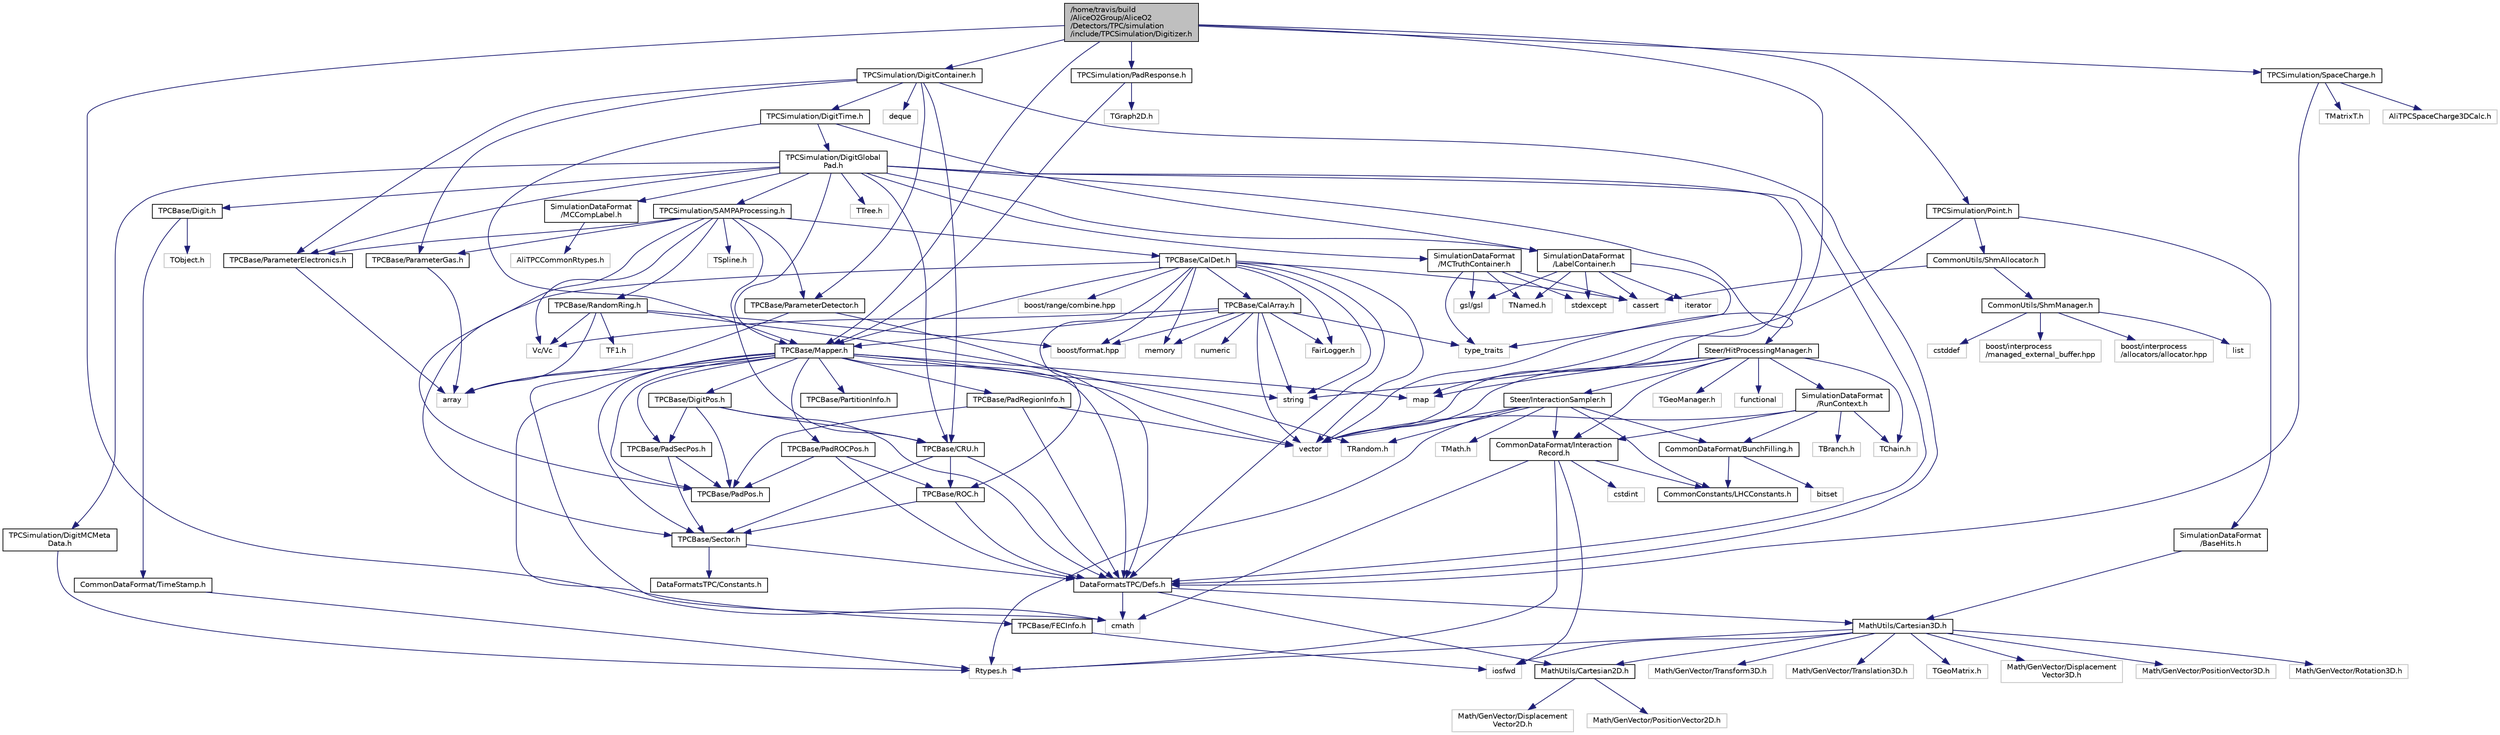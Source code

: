 digraph "/home/travis/build/AliceO2Group/AliceO2/Detectors/TPC/simulation/include/TPCSimulation/Digitizer.h"
{
 // INTERACTIVE_SVG=YES
  bgcolor="transparent";
  edge [fontname="Helvetica",fontsize="10",labelfontname="Helvetica",labelfontsize="10"];
  node [fontname="Helvetica",fontsize="10",shape=record];
  Node1 [label="/home/travis/build\l/AliceO2Group/AliceO2\l/Detectors/TPC/simulation\l/include/TPCSimulation/Digitizer.h",height=0.2,width=0.4,color="black", fillcolor="grey75", style="filled" fontcolor="black"];
  Node1 -> Node2 [color="midnightblue",fontsize="10",style="solid",fontname="Helvetica"];
  Node2 [label="TPCSimulation/DigitContainer.h",height=0.2,width=0.4,color="black",URL="$dd/d94/DigitContainer_8h.html",tooltip="Definition of the Digit Container. "];
  Node2 -> Node3 [color="midnightblue",fontsize="10",style="solid",fontname="Helvetica"];
  Node3 [label="deque",height=0.2,width=0.4,color="grey75"];
  Node2 -> Node4 [color="midnightblue",fontsize="10",style="solid",fontname="Helvetica"];
  Node4 [label="TPCBase/CRU.h",height=0.2,width=0.4,color="black",URL="$df/d26/CRU_8h.html"];
  Node4 -> Node5 [color="midnightblue",fontsize="10",style="solid",fontname="Helvetica"];
  Node5 [label="DataFormatsTPC/Defs.h",height=0.2,width=0.4,color="black",URL="$d1/d73/Defs_8h.html",tooltip="Common definitions for 2D coordinates. "];
  Node5 -> Node6 [color="midnightblue",fontsize="10",style="solid",fontname="Helvetica"];
  Node6 [label="cmath",height=0.2,width=0.4,color="grey75"];
  Node5 -> Node7 [color="midnightblue",fontsize="10",style="solid",fontname="Helvetica"];
  Node7 [label="MathUtils/Cartesian2D.h",height=0.2,width=0.4,color="black",URL="$d2/dd0/Cartesian2D_8h.html"];
  Node7 -> Node8 [color="midnightblue",fontsize="10",style="solid",fontname="Helvetica"];
  Node8 [label="Math/GenVector/Displacement\lVector2D.h",height=0.2,width=0.4,color="grey75"];
  Node7 -> Node9 [color="midnightblue",fontsize="10",style="solid",fontname="Helvetica"];
  Node9 [label="Math/GenVector/PositionVector2D.h",height=0.2,width=0.4,color="grey75"];
  Node5 -> Node10 [color="midnightblue",fontsize="10",style="solid",fontname="Helvetica"];
  Node10 [label="MathUtils/Cartesian3D.h",height=0.2,width=0.4,color="black",URL="$dd/d76/Cartesian3D_8h.html"];
  Node10 -> Node11 [color="midnightblue",fontsize="10",style="solid",fontname="Helvetica"];
  Node11 [label="Math/GenVector/Displacement\lVector3D.h",height=0.2,width=0.4,color="grey75"];
  Node10 -> Node12 [color="midnightblue",fontsize="10",style="solid",fontname="Helvetica"];
  Node12 [label="Math/GenVector/PositionVector3D.h",height=0.2,width=0.4,color="grey75"];
  Node10 -> Node13 [color="midnightblue",fontsize="10",style="solid",fontname="Helvetica"];
  Node13 [label="Math/GenVector/Rotation3D.h",height=0.2,width=0.4,color="grey75"];
  Node10 -> Node14 [color="midnightblue",fontsize="10",style="solid",fontname="Helvetica"];
  Node14 [label="Math/GenVector/Transform3D.h",height=0.2,width=0.4,color="grey75"];
  Node10 -> Node15 [color="midnightblue",fontsize="10",style="solid",fontname="Helvetica"];
  Node15 [label="Math/GenVector/Translation3D.h",height=0.2,width=0.4,color="grey75"];
  Node10 -> Node16 [color="midnightblue",fontsize="10",style="solid",fontname="Helvetica"];
  Node16 [label="Rtypes.h",height=0.2,width=0.4,color="grey75"];
  Node10 -> Node17 [color="midnightblue",fontsize="10",style="solid",fontname="Helvetica"];
  Node17 [label="TGeoMatrix.h",height=0.2,width=0.4,color="grey75"];
  Node10 -> Node18 [color="midnightblue",fontsize="10",style="solid",fontname="Helvetica"];
  Node18 [label="iosfwd",height=0.2,width=0.4,color="grey75"];
  Node10 -> Node7 [color="midnightblue",fontsize="10",style="solid",fontname="Helvetica"];
  Node4 -> Node19 [color="midnightblue",fontsize="10",style="solid",fontname="Helvetica"];
  Node19 [label="TPCBase/Sector.h",height=0.2,width=0.4,color="black",URL="$d3/dd6/Sector_8h.html"];
  Node19 -> Node20 [color="midnightblue",fontsize="10",style="solid",fontname="Helvetica"];
  Node20 [label="DataFormatsTPC/Constants.h",height=0.2,width=0.4,color="black",URL="$d0/dda/DataFormats_2Detectors_2TPC_2include_2DataFormatsTPC_2Constants_8h.html"];
  Node19 -> Node5 [color="midnightblue",fontsize="10",style="solid",fontname="Helvetica"];
  Node4 -> Node21 [color="midnightblue",fontsize="10",style="solid",fontname="Helvetica"];
  Node21 [label="TPCBase/ROC.h",height=0.2,width=0.4,color="black",URL="$dc/d14/ROC_8h.html"];
  Node21 -> Node5 [color="midnightblue",fontsize="10",style="solid",fontname="Helvetica"];
  Node21 -> Node19 [color="midnightblue",fontsize="10",style="solid",fontname="Helvetica"];
  Node2 -> Node5 [color="midnightblue",fontsize="10",style="solid",fontname="Helvetica"];
  Node2 -> Node22 [color="midnightblue",fontsize="10",style="solid",fontname="Helvetica"];
  Node22 [label="TPCSimulation/DigitTime.h",height=0.2,width=0.4,color="black",URL="$d0/d60/DigitTime_8h.html",tooltip="Definition of the Time Bin container. "];
  Node22 -> Node23 [color="midnightblue",fontsize="10",style="solid",fontname="Helvetica"];
  Node23 [label="TPCBase/Mapper.h",height=0.2,width=0.4,color="black",URL="$d7/d2c/Mapper_8h.html"];
  Node23 -> Node24 [color="midnightblue",fontsize="10",style="solid",fontname="Helvetica"];
  Node24 [label="map",height=0.2,width=0.4,color="grey75"];
  Node23 -> Node25 [color="midnightblue",fontsize="10",style="solid",fontname="Helvetica"];
  Node25 [label="vector",height=0.2,width=0.4,color="grey75"];
  Node23 -> Node26 [color="midnightblue",fontsize="10",style="solid",fontname="Helvetica"];
  Node26 [label="array",height=0.2,width=0.4,color="grey75"];
  Node23 -> Node27 [color="midnightblue",fontsize="10",style="solid",fontname="Helvetica"];
  Node27 [label="string",height=0.2,width=0.4,color="grey75"];
  Node23 -> Node6 [color="midnightblue",fontsize="10",style="solid",fontname="Helvetica"];
  Node23 -> Node5 [color="midnightblue",fontsize="10",style="solid",fontname="Helvetica"];
  Node23 -> Node28 [color="midnightblue",fontsize="10",style="solid",fontname="Helvetica"];
  Node28 [label="TPCBase/PadPos.h",height=0.2,width=0.4,color="black",URL="$de/d41/PadPos_8h.html"];
  Node23 -> Node29 [color="midnightblue",fontsize="10",style="solid",fontname="Helvetica"];
  Node29 [label="TPCBase/PadSecPos.h",height=0.2,width=0.4,color="black",URL="$dd/d0b/PadSecPos_8h.html"];
  Node29 -> Node19 [color="midnightblue",fontsize="10",style="solid",fontname="Helvetica"];
  Node29 -> Node28 [color="midnightblue",fontsize="10",style="solid",fontname="Helvetica"];
  Node23 -> Node30 [color="midnightblue",fontsize="10",style="solid",fontname="Helvetica"];
  Node30 [label="TPCBase/PadROCPos.h",height=0.2,width=0.4,color="black",URL="$da/d61/PadROCPos_8h.html"];
  Node30 -> Node5 [color="midnightblue",fontsize="10",style="solid",fontname="Helvetica"];
  Node30 -> Node21 [color="midnightblue",fontsize="10",style="solid",fontname="Helvetica"];
  Node30 -> Node28 [color="midnightblue",fontsize="10",style="solid",fontname="Helvetica"];
  Node23 -> Node31 [color="midnightblue",fontsize="10",style="solid",fontname="Helvetica"];
  Node31 [label="TPCBase/DigitPos.h",height=0.2,width=0.4,color="black",URL="$d3/d54/DigitPos_8h.html"];
  Node31 -> Node5 [color="midnightblue",fontsize="10",style="solid",fontname="Helvetica"];
  Node31 -> Node4 [color="midnightblue",fontsize="10",style="solid",fontname="Helvetica"];
  Node31 -> Node28 [color="midnightblue",fontsize="10",style="solid",fontname="Helvetica"];
  Node31 -> Node29 [color="midnightblue",fontsize="10",style="solid",fontname="Helvetica"];
  Node23 -> Node32 [color="midnightblue",fontsize="10",style="solid",fontname="Helvetica"];
  Node32 [label="TPCBase/FECInfo.h",height=0.2,width=0.4,color="black",URL="$d1/d1f/FECInfo_8h.html"];
  Node32 -> Node18 [color="midnightblue",fontsize="10",style="solid",fontname="Helvetica"];
  Node23 -> Node33 [color="midnightblue",fontsize="10",style="solid",fontname="Helvetica"];
  Node33 [label="TPCBase/PadRegionInfo.h",height=0.2,width=0.4,color="black",URL="$da/d9d/PadRegionInfo_8h.html"];
  Node33 -> Node25 [color="midnightblue",fontsize="10",style="solid",fontname="Helvetica"];
  Node33 -> Node5 [color="midnightblue",fontsize="10",style="solid",fontname="Helvetica"];
  Node33 -> Node28 [color="midnightblue",fontsize="10",style="solid",fontname="Helvetica"];
  Node23 -> Node34 [color="midnightblue",fontsize="10",style="solid",fontname="Helvetica"];
  Node34 [label="TPCBase/PartitionInfo.h",height=0.2,width=0.4,color="black",URL="$d6/d42/PartitionInfo_8h.html"];
  Node23 -> Node19 [color="midnightblue",fontsize="10",style="solid",fontname="Helvetica"];
  Node22 -> Node35 [color="midnightblue",fontsize="10",style="solid",fontname="Helvetica"];
  Node35 [label="TPCSimulation/DigitGlobal\lPad.h",height=0.2,width=0.4,color="black",URL="$d5/dcb/DigitGlobalPad_8h.html",tooltip="Definition of the GlobalPad container. "];
  Node35 -> Node24 [color="midnightblue",fontsize="10",style="solid",fontname="Helvetica"];
  Node35 -> Node25 [color="midnightblue",fontsize="10",style="solid",fontname="Helvetica"];
  Node35 -> Node36 [color="midnightblue",fontsize="10",style="solid",fontname="Helvetica"];
  Node36 [label="TTree.h",height=0.2,width=0.4,color="grey75"];
  Node35 -> Node37 [color="midnightblue",fontsize="10",style="solid",fontname="Helvetica"];
  Node37 [label="SimulationDataFormat\l/MCCompLabel.h",height=0.2,width=0.4,color="black",URL="$d7/dcd/MCCompLabel_8h.html"];
  Node37 -> Node38 [color="midnightblue",fontsize="10",style="solid",fontname="Helvetica"];
  Node38 [label="AliTPCCommonRtypes.h",height=0.2,width=0.4,color="grey75"];
  Node35 -> Node39 [color="midnightblue",fontsize="10",style="solid",fontname="Helvetica"];
  Node39 [label="SimulationDataFormat\l/MCTruthContainer.h",height=0.2,width=0.4,color="black",URL="$db/d14/MCTruthContainer_8h.html",tooltip="Definition of a container to keep Monte Carlo truth external to simulation objects. "];
  Node39 -> Node40 [color="midnightblue",fontsize="10",style="solid",fontname="Helvetica"];
  Node40 [label="TNamed.h",height=0.2,width=0.4,color="grey75"];
  Node39 -> Node41 [color="midnightblue",fontsize="10",style="solid",fontname="Helvetica"];
  Node41 [label="cassert",height=0.2,width=0.4,color="grey75"];
  Node39 -> Node42 [color="midnightblue",fontsize="10",style="solid",fontname="Helvetica"];
  Node42 [label="stdexcept",height=0.2,width=0.4,color="grey75"];
  Node39 -> Node43 [color="midnightblue",fontsize="10",style="solid",fontname="Helvetica"];
  Node43 [label="gsl/gsl",height=0.2,width=0.4,color="grey75"];
  Node39 -> Node44 [color="midnightblue",fontsize="10",style="solid",fontname="Helvetica"];
  Node44 [label="type_traits",height=0.2,width=0.4,color="grey75"];
  Node35 -> Node45 [color="midnightblue",fontsize="10",style="solid",fontname="Helvetica"];
  Node45 [label="SimulationDataFormat\l/LabelContainer.h",height=0.2,width=0.4,color="black",URL="$db/ded/LabelContainer_8h.html"];
  Node45 -> Node40 [color="midnightblue",fontsize="10",style="solid",fontname="Helvetica"];
  Node45 -> Node41 [color="midnightblue",fontsize="10",style="solid",fontname="Helvetica"];
  Node45 -> Node42 [color="midnightblue",fontsize="10",style="solid",fontname="Helvetica"];
  Node45 -> Node44 [color="midnightblue",fontsize="10",style="solid",fontname="Helvetica"];
  Node45 -> Node46 [color="midnightblue",fontsize="10",style="solid",fontname="Helvetica"];
  Node46 [label="iterator",height=0.2,width=0.4,color="grey75"];
  Node45 -> Node43 [color="midnightblue",fontsize="10",style="solid",fontname="Helvetica"];
  Node35 -> Node5 [color="midnightblue",fontsize="10",style="solid",fontname="Helvetica"];
  Node35 -> Node4 [color="midnightblue",fontsize="10",style="solid",fontname="Helvetica"];
  Node35 -> Node47 [color="midnightblue",fontsize="10",style="solid",fontname="Helvetica"];
  Node47 [label="TPCBase/Digit.h",height=0.2,width=0.4,color="black",URL="$df/db1/TPC_2base_2include_2TPCBase_2Digit_8h.html"];
  Node47 -> Node48 [color="midnightblue",fontsize="10",style="solid",fontname="Helvetica"];
  Node48 [label="CommonDataFormat/TimeStamp.h",height=0.2,width=0.4,color="black",URL="$df/d5d/common_2include_2CommonDataFormat_2TimeStamp_8h.html"];
  Node48 -> Node16 [color="midnightblue",fontsize="10",style="solid",fontname="Helvetica"];
  Node47 -> Node49 [color="midnightblue",fontsize="10",style="solid",fontname="Helvetica"];
  Node49 [label="TObject.h",height=0.2,width=0.4,color="grey75"];
  Node35 -> Node23 [color="midnightblue",fontsize="10",style="solid",fontname="Helvetica"];
  Node35 -> Node50 [color="midnightblue",fontsize="10",style="solid",fontname="Helvetica"];
  Node50 [label="TPCBase/ParameterElectronics.h",height=0.2,width=0.4,color="black",URL="$d3/d47/ParameterElectronics_8h.html",tooltip="Definition of the parameter class for the detector electronics. "];
  Node50 -> Node26 [color="midnightblue",fontsize="10",style="solid",fontname="Helvetica"];
  Node35 -> Node51 [color="midnightblue",fontsize="10",style="solid",fontname="Helvetica"];
  Node51 [label="TPCSimulation/DigitMCMeta\lData.h",height=0.2,width=0.4,color="black",URL="$dd/df5/DigitMCMetaData_8h.html",tooltip="Definition of the Meta Data object of the Monte Carlo Digit. "];
  Node51 -> Node16 [color="midnightblue",fontsize="10",style="solid",fontname="Helvetica"];
  Node35 -> Node52 [color="midnightblue",fontsize="10",style="solid",fontname="Helvetica"];
  Node52 [label="TPCSimulation/SAMPAProcessing.h",height=0.2,width=0.4,color="black",URL="$d0/d45/SAMPAProcessing_8h.html",tooltip="Definition of the SAMPA response. "];
  Node52 -> Node53 [color="midnightblue",fontsize="10",style="solid",fontname="Helvetica"];
  Node53 [label="Vc/Vc",height=0.2,width=0.4,color="grey75"];
  Node52 -> Node28 [color="midnightblue",fontsize="10",style="solid",fontname="Helvetica"];
  Node52 -> Node54 [color="midnightblue",fontsize="10",style="solid",fontname="Helvetica"];
  Node54 [label="TPCBase/CalDet.h",height=0.2,width=0.4,color="black",URL="$d8/d81/CalDet_8h.html"];
  Node54 -> Node55 [color="midnightblue",fontsize="10",style="solid",fontname="Helvetica"];
  Node55 [label="memory",height=0.2,width=0.4,color="grey75"];
  Node54 -> Node25 [color="midnightblue",fontsize="10",style="solid",fontname="Helvetica"];
  Node54 -> Node27 [color="midnightblue",fontsize="10",style="solid",fontname="Helvetica"];
  Node54 -> Node56 [color="midnightblue",fontsize="10",style="solid",fontname="Helvetica"];
  Node56 [label="boost/format.hpp",height=0.2,width=0.4,color="grey75"];
  Node54 -> Node57 [color="midnightblue",fontsize="10",style="solid",fontname="Helvetica"];
  Node57 [label="boost/range/combine.hpp",height=0.2,width=0.4,color="grey75"];
  Node54 -> Node41 [color="midnightblue",fontsize="10",style="solid",fontname="Helvetica"];
  Node54 -> Node58 [color="midnightblue",fontsize="10",style="solid",fontname="Helvetica"];
  Node58 [label="FairLogger.h",height=0.2,width=0.4,color="grey75"];
  Node54 -> Node5 [color="midnightblue",fontsize="10",style="solid",fontname="Helvetica"];
  Node54 -> Node23 [color="midnightblue",fontsize="10",style="solid",fontname="Helvetica"];
  Node54 -> Node21 [color="midnightblue",fontsize="10",style="solid",fontname="Helvetica"];
  Node54 -> Node19 [color="midnightblue",fontsize="10",style="solid",fontname="Helvetica"];
  Node54 -> Node59 [color="midnightblue",fontsize="10",style="solid",fontname="Helvetica"];
  Node59 [label="TPCBase/CalArray.h",height=0.2,width=0.4,color="black",URL="$db/d9b/CalArray_8h.html"];
  Node59 -> Node53 [color="midnightblue",fontsize="10",style="solid",fontname="Helvetica"];
  Node59 -> Node55 [color="midnightblue",fontsize="10",style="solid",fontname="Helvetica"];
  Node59 -> Node25 [color="midnightblue",fontsize="10",style="solid",fontname="Helvetica"];
  Node59 -> Node27 [color="midnightblue",fontsize="10",style="solid",fontname="Helvetica"];
  Node59 -> Node60 [color="midnightblue",fontsize="10",style="solid",fontname="Helvetica"];
  Node60 [label="numeric",height=0.2,width=0.4,color="grey75"];
  Node59 -> Node44 [color="midnightblue",fontsize="10",style="solid",fontname="Helvetica"];
  Node59 -> Node56 [color="midnightblue",fontsize="10",style="solid",fontname="Helvetica"];
  Node59 -> Node58 [color="midnightblue",fontsize="10",style="solid",fontname="Helvetica"];
  Node59 -> Node23 [color="midnightblue",fontsize="10",style="solid",fontname="Helvetica"];
  Node52 -> Node4 [color="midnightblue",fontsize="10",style="solid",fontname="Helvetica"];
  Node52 -> Node61 [color="midnightblue",fontsize="10",style="solid",fontname="Helvetica"];
  Node61 [label="TPCBase/RandomRing.h",height=0.2,width=0.4,color="black",URL="$db/dac/RandomRing_8h.html"];
  Node61 -> Node56 [color="midnightblue",fontsize="10",style="solid",fontname="Helvetica"];
  Node61 -> Node53 [color="midnightblue",fontsize="10",style="solid",fontname="Helvetica"];
  Node61 -> Node26 [color="midnightblue",fontsize="10",style="solid",fontname="Helvetica"];
  Node61 -> Node62 [color="midnightblue",fontsize="10",style="solid",fontname="Helvetica"];
  Node62 [label="TF1.h",height=0.2,width=0.4,color="grey75"];
  Node61 -> Node63 [color="midnightblue",fontsize="10",style="solid",fontname="Helvetica"];
  Node63 [label="TRandom.h",height=0.2,width=0.4,color="grey75"];
  Node52 -> Node64 [color="midnightblue",fontsize="10",style="solid",fontname="Helvetica"];
  Node64 [label="TPCBase/ParameterDetector.h",height=0.2,width=0.4,color="black",URL="$db/dad/ParameterDetector_8h.html",tooltip="Definition of the parameter class for the detector. "];
  Node64 -> Node26 [color="midnightblue",fontsize="10",style="solid",fontname="Helvetica"];
  Node64 -> Node5 [color="midnightblue",fontsize="10",style="solid",fontname="Helvetica"];
  Node52 -> Node50 [color="midnightblue",fontsize="10",style="solid",fontname="Helvetica"];
  Node52 -> Node65 [color="midnightblue",fontsize="10",style="solid",fontname="Helvetica"];
  Node65 [label="TPCBase/ParameterGas.h",height=0.2,width=0.4,color="black",URL="$db/d5b/ParameterGas_8h.html",tooltip="Definition of the parameter class for the detector gas. "];
  Node65 -> Node26 [color="midnightblue",fontsize="10",style="solid",fontname="Helvetica"];
  Node52 -> Node66 [color="midnightblue",fontsize="10",style="solid",fontname="Helvetica"];
  Node66 [label="TSpline.h",height=0.2,width=0.4,color="grey75"];
  Node22 -> Node45 [color="midnightblue",fontsize="10",style="solid",fontname="Helvetica"];
  Node2 -> Node64 [color="midnightblue",fontsize="10",style="solid",fontname="Helvetica"];
  Node2 -> Node50 [color="midnightblue",fontsize="10",style="solid",fontname="Helvetica"];
  Node2 -> Node65 [color="midnightblue",fontsize="10",style="solid",fontname="Helvetica"];
  Node1 -> Node67 [color="midnightblue",fontsize="10",style="solid",fontname="Helvetica"];
  Node67 [label="TPCSimulation/PadResponse.h",height=0.2,width=0.4,color="black",URL="$d7/d0f/PadResponse_8h.html",tooltip="Definition of the Pad Response. "];
  Node67 -> Node68 [color="midnightblue",fontsize="10",style="solid",fontname="Helvetica"];
  Node68 [label="TGraph2D.h",height=0.2,width=0.4,color="grey75"];
  Node67 -> Node23 [color="midnightblue",fontsize="10",style="solid",fontname="Helvetica"];
  Node1 -> Node69 [color="midnightblue",fontsize="10",style="solid",fontname="Helvetica"];
  Node69 [label="TPCSimulation/Point.h",height=0.2,width=0.4,color="black",URL="$d4/de5/Point_8h.html",tooltip="Class for TPC Point. "];
  Node69 -> Node70 [color="midnightblue",fontsize="10",style="solid",fontname="Helvetica"];
  Node70 [label="SimulationDataFormat\l/BaseHits.h",height=0.2,width=0.4,color="black",URL="$d4/d25/BaseHits_8h.html"];
  Node70 -> Node10 [color="midnightblue",fontsize="10",style="solid",fontname="Helvetica"];
  Node69 -> Node25 [color="midnightblue",fontsize="10",style="solid",fontname="Helvetica"];
  Node69 -> Node71 [color="midnightblue",fontsize="10",style="solid",fontname="Helvetica"];
  Node71 [label="CommonUtils/ShmAllocator.h",height=0.2,width=0.4,color="black",URL="$d0/d91/ShmAllocator_8h.html"];
  Node71 -> Node72 [color="midnightblue",fontsize="10",style="solid",fontname="Helvetica"];
  Node72 [label="CommonUtils/ShmManager.h",height=0.2,width=0.4,color="black",URL="$de/d61/ShmManager_8h.html"];
  Node72 -> Node73 [color="midnightblue",fontsize="10",style="solid",fontname="Helvetica"];
  Node73 [label="list",height=0.2,width=0.4,color="grey75"];
  Node72 -> Node74 [color="midnightblue",fontsize="10",style="solid",fontname="Helvetica"];
  Node74 [label="cstddef",height=0.2,width=0.4,color="grey75"];
  Node72 -> Node75 [color="midnightblue",fontsize="10",style="solid",fontname="Helvetica"];
  Node75 [label="boost/interprocess\l/managed_external_buffer.hpp",height=0.2,width=0.4,color="grey75"];
  Node72 -> Node76 [color="midnightblue",fontsize="10",style="solid",fontname="Helvetica"];
  Node76 [label="boost/interprocess\l/allocators/allocator.hpp",height=0.2,width=0.4,color="grey75"];
  Node71 -> Node41 [color="midnightblue",fontsize="10",style="solid",fontname="Helvetica"];
  Node1 -> Node77 [color="midnightblue",fontsize="10",style="solid",fontname="Helvetica"];
  Node77 [label="TPCSimulation/SpaceCharge.h",height=0.2,width=0.4,color="black",URL="$d3/db6/SpaceCharge_8h.html",tooltip="Definition of the handler for the ALICE TPC space-charge distortions calculations. "];
  Node77 -> Node78 [color="midnightblue",fontsize="10",style="solid",fontname="Helvetica"];
  Node78 [label="TMatrixT.h",height=0.2,width=0.4,color="grey75"];
  Node77 -> Node79 [color="midnightblue",fontsize="10",style="solid",fontname="Helvetica"];
  Node79 [label="AliTPCSpaceCharge3DCalc.h",height=0.2,width=0.4,color="grey75"];
  Node77 -> Node5 [color="midnightblue",fontsize="10",style="solid",fontname="Helvetica"];
  Node1 -> Node23 [color="midnightblue",fontsize="10",style="solid",fontname="Helvetica"];
  Node1 -> Node80 [color="midnightblue",fontsize="10",style="solid",fontname="Helvetica"];
  Node80 [label="Steer/HitProcessingManager.h",height=0.2,width=0.4,color="black",URL="$dd/d40/HitProcessingManager_8h.html"];
  Node80 -> Node81 [color="midnightblue",fontsize="10",style="solid",fontname="Helvetica"];
  Node81 [label="CommonDataFormat/Interaction\lRecord.h",height=0.2,width=0.4,color="black",URL="$d9/d80/InteractionRecord_8h.html"];
  Node81 -> Node16 [color="midnightblue",fontsize="10",style="solid",fontname="Helvetica"];
  Node81 -> Node18 [color="midnightblue",fontsize="10",style="solid",fontname="Helvetica"];
  Node81 -> Node6 [color="midnightblue",fontsize="10",style="solid",fontname="Helvetica"];
  Node81 -> Node82 [color="midnightblue",fontsize="10",style="solid",fontname="Helvetica"];
  Node82 [label="cstdint",height=0.2,width=0.4,color="grey75"];
  Node81 -> Node83 [color="midnightblue",fontsize="10",style="solid",fontname="Helvetica"];
  Node83 [label="CommonConstants/LHCConstants.h",height=0.2,width=0.4,color="black",URL="$d4/dc6/LHCConstants_8h.html",tooltip="Header to collect LHC related constants. "];
  Node80 -> Node84 [color="midnightblue",fontsize="10",style="solid",fontname="Helvetica"];
  Node84 [label="SimulationDataFormat\l/RunContext.h",height=0.2,width=0.4,color="black",URL="$d5/d3f/RunContext_8h.html"];
  Node84 -> Node25 [color="midnightblue",fontsize="10",style="solid",fontname="Helvetica"];
  Node84 -> Node85 [color="midnightblue",fontsize="10",style="solid",fontname="Helvetica"];
  Node85 [label="TChain.h",height=0.2,width=0.4,color="grey75"];
  Node84 -> Node86 [color="midnightblue",fontsize="10",style="solid",fontname="Helvetica"];
  Node86 [label="TBranch.h",height=0.2,width=0.4,color="grey75"];
  Node84 -> Node81 [color="midnightblue",fontsize="10",style="solid",fontname="Helvetica"];
  Node84 -> Node87 [color="midnightblue",fontsize="10",style="solid",fontname="Helvetica"];
  Node87 [label="CommonDataFormat/BunchFilling.h",height=0.2,width=0.4,color="black",URL="$d4/d5f/BunchFilling_8h.html"];
  Node87 -> Node83 [color="midnightblue",fontsize="10",style="solid",fontname="Helvetica"];
  Node87 -> Node88 [color="midnightblue",fontsize="10",style="solid",fontname="Helvetica"];
  Node88 [label="bitset",height=0.2,width=0.4,color="grey75"];
  Node80 -> Node89 [color="midnightblue",fontsize="10",style="solid",fontname="Helvetica"];
  Node89 [label="Steer/InteractionSampler.h",height=0.2,width=0.4,color="black",URL="$df/dff/InteractionSampler_8h.html"];
  Node89 -> Node16 [color="midnightblue",fontsize="10",style="solid",fontname="Helvetica"];
  Node89 -> Node90 [color="midnightblue",fontsize="10",style="solid",fontname="Helvetica"];
  Node90 [label="TMath.h",height=0.2,width=0.4,color="grey75"];
  Node89 -> Node63 [color="midnightblue",fontsize="10",style="solid",fontname="Helvetica"];
  Node89 -> Node25 [color="midnightblue",fontsize="10",style="solid",fontname="Helvetica"];
  Node89 -> Node81 [color="midnightblue",fontsize="10",style="solid",fontname="Helvetica"];
  Node89 -> Node87 [color="midnightblue",fontsize="10",style="solid",fontname="Helvetica"];
  Node89 -> Node83 [color="midnightblue",fontsize="10",style="solid",fontname="Helvetica"];
  Node80 -> Node91 [color="midnightblue",fontsize="10",style="solid",fontname="Helvetica"];
  Node91 [label="TGeoManager.h",height=0.2,width=0.4,color="grey75"];
  Node80 -> Node27 [color="midnightblue",fontsize="10",style="solid",fontname="Helvetica"];
  Node80 -> Node25 [color="midnightblue",fontsize="10",style="solid",fontname="Helvetica"];
  Node80 -> Node24 [color="midnightblue",fontsize="10",style="solid",fontname="Helvetica"];
  Node80 -> Node92 [color="midnightblue",fontsize="10",style="solid",fontname="Helvetica"];
  Node92 [label="functional",height=0.2,width=0.4,color="grey75"];
  Node80 -> Node85 [color="midnightblue",fontsize="10",style="solid",fontname="Helvetica"];
  Node1 -> Node6 [color="midnightblue",fontsize="10",style="solid",fontname="Helvetica"];
}
